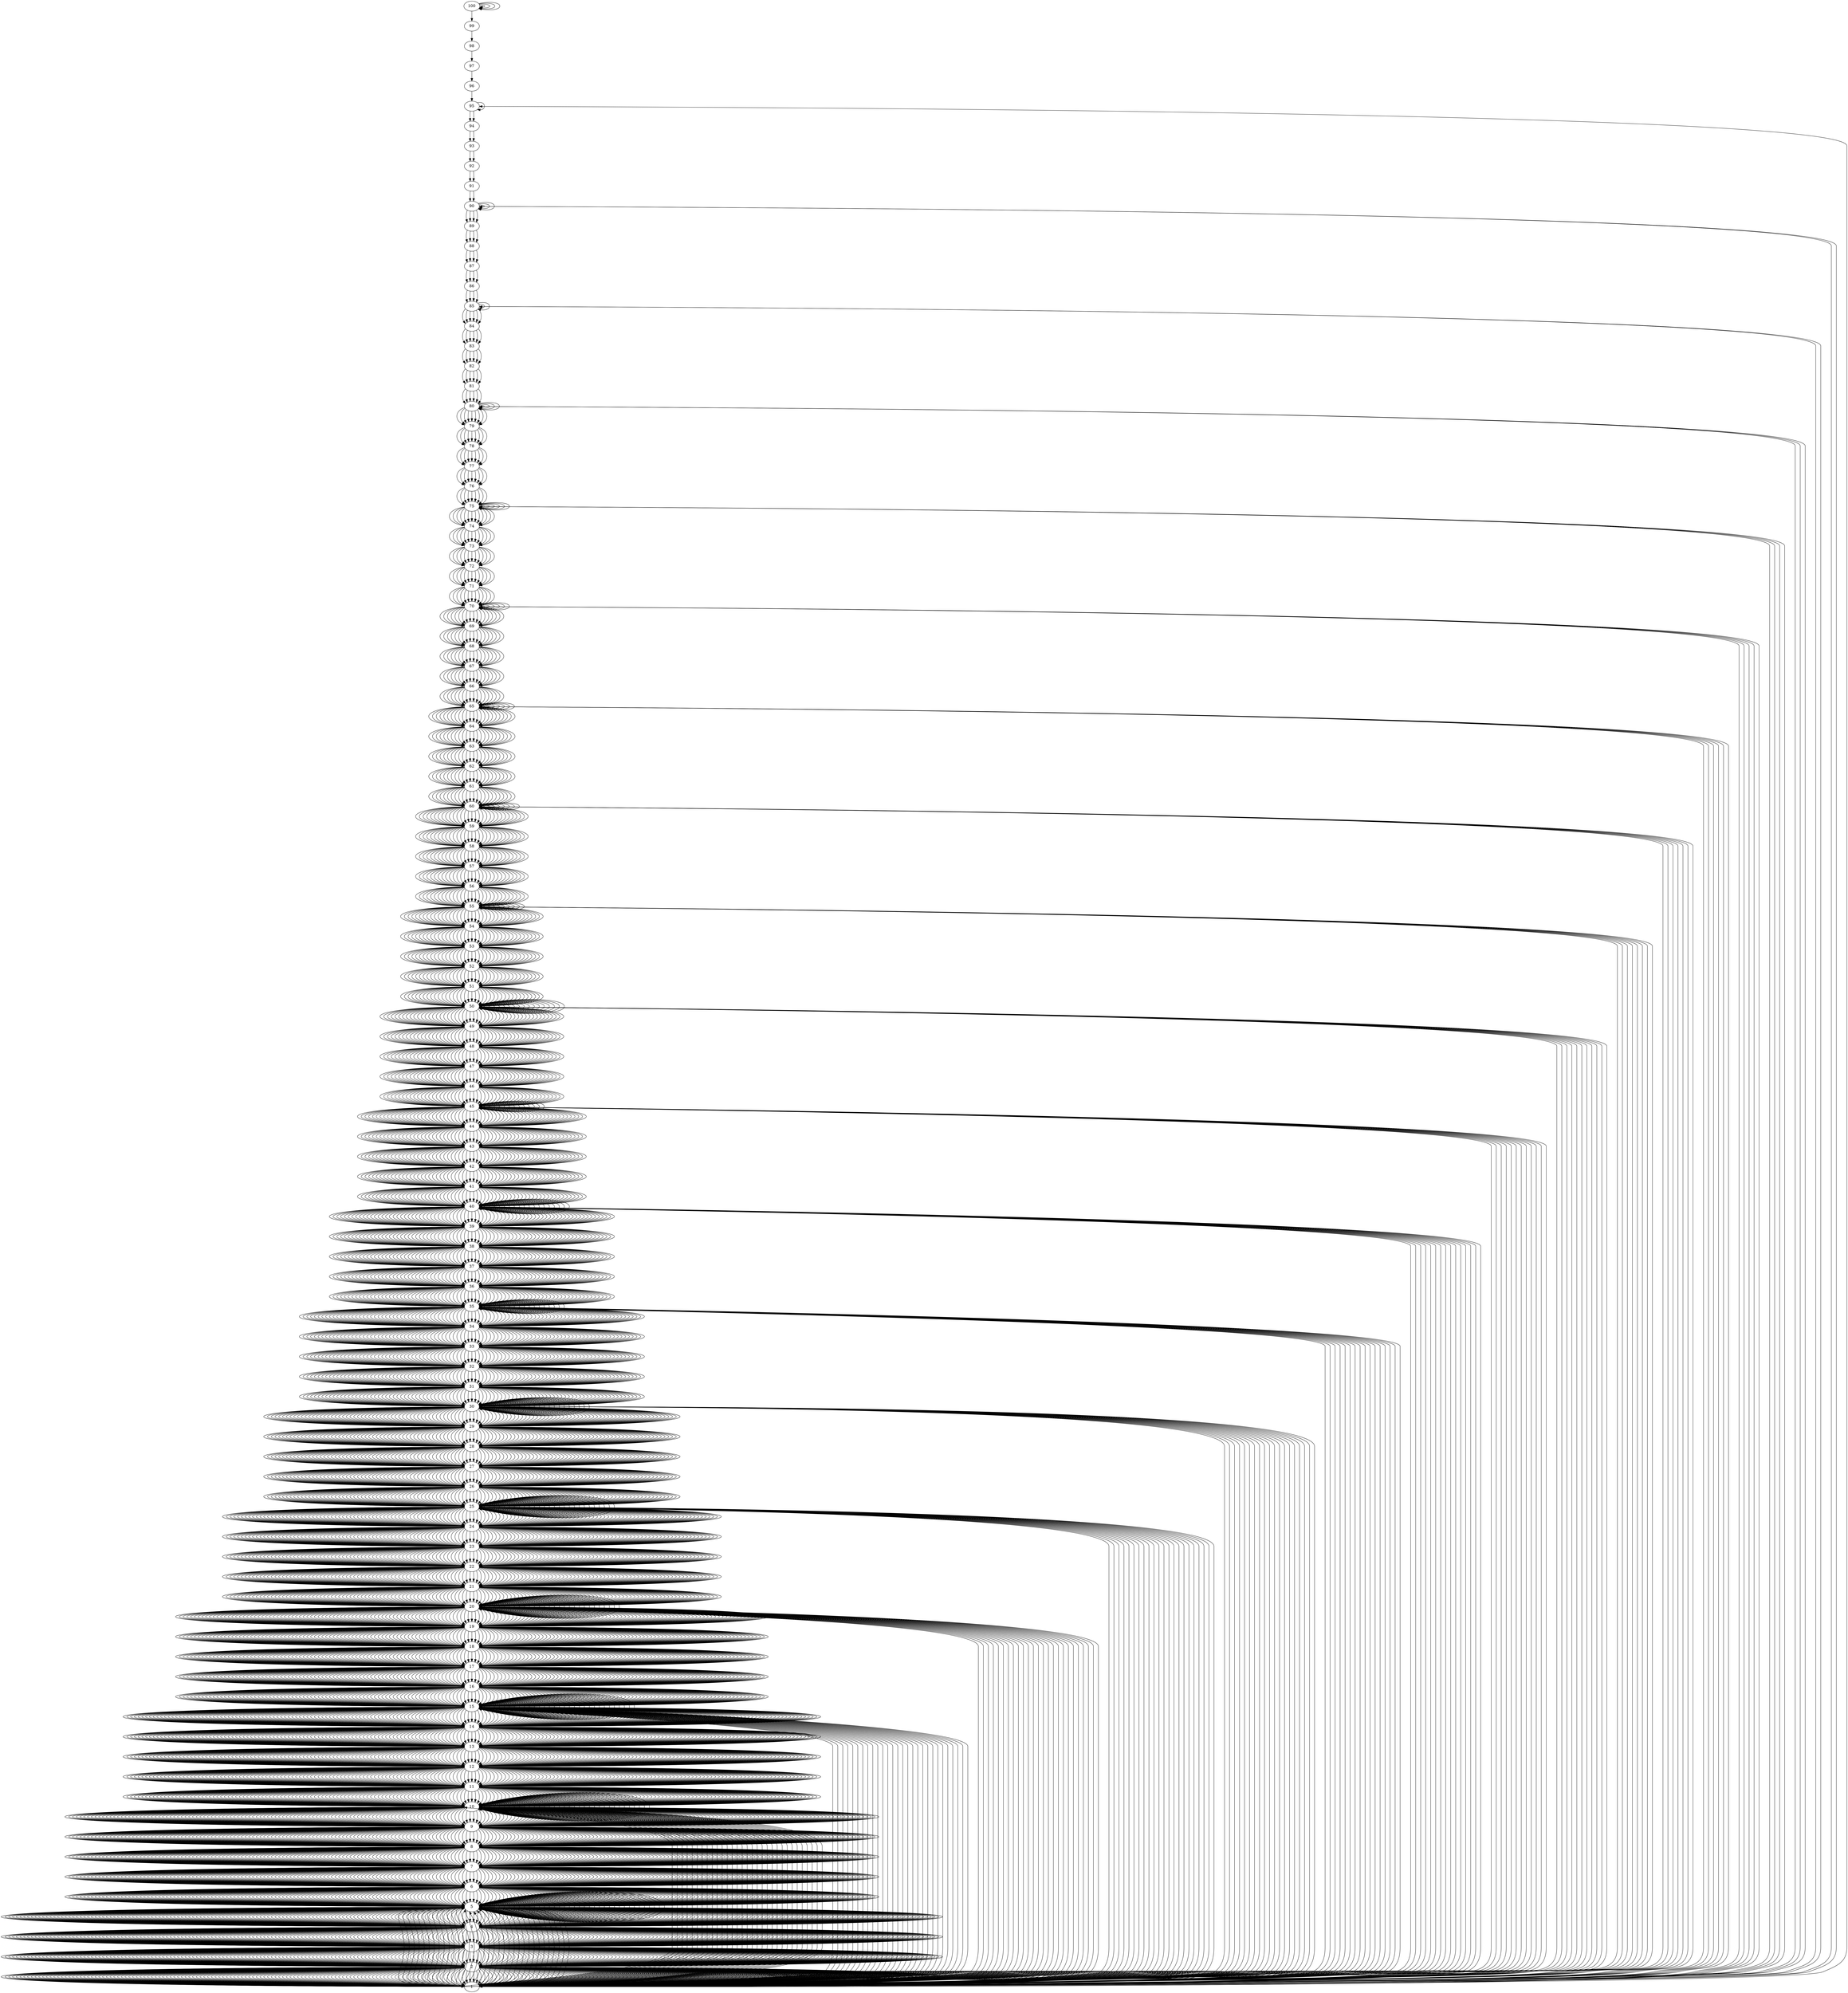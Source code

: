 digraph {
100->100
100->100
100->100
100->100
100->99
99->98
98->97
97->96
96->95
95->94
94->93
93->92
92->91
91->90
90->89
89->88
88->87
87->86
86->85
85->84
84->83
83->82
82->81
81->80
80->79
79->78
78->77
77->76
76->75
75->74
74->73
73->72
72->71
71->70
70->69
69->68
68->67
67->66
66->65
65->64
64->63
63->62
62->61
61->60
60->59
59->58
58->57
57->56
56->55
55->54
54->53
53->52
52->51
51->50
50->49
49->48
48->47
47->46
46->45
45->44
44->43
43->42
42->41
41->40
40->39
39->38
38->37
37->36
36->35
35->34
34->33
33->32
32->31
31->30
30->29
29->28
28->27
27->26
26->25
25->24
24->23
23->22
22->21
21->20
20->19
19->18
18->17
17->16
16->15
15->14
14->13
13->12
12->11
11->10
10->9
9->8
8->7
7->6
6->5
5->4
4->3
3->2
2->1
1->95
95->95
95->94
94->93
93->92
92->91
91->90
90->89
89->88
88->87
87->86
86->85
85->84
84->83
83->82
82->81
81->80
80->79
79->78
78->77
77->76
76->75
75->74
74->73
73->72
72->71
71->70
70->69
69->68
68->67
67->66
66->65
65->64
64->63
63->62
62->61
61->60
60->59
59->58
58->57
57->56
56->55
55->54
54->53
53->52
52->51
51->50
50->49
49->48
48->47
47->46
46->45
45->44
44->43
43->42
42->41
41->40
40->39
39->38
38->37
37->36
36->35
35->34
34->33
33->32
32->31
31->30
30->29
29->28
28->27
27->26
26->25
25->24
24->23
23->22
22->21
21->20
20->19
19->18
18->17
17->16
16->15
15->14
14->13
13->12
12->11
11->10
10->9
9->8
8->7
7->6
6->5
5->4
4->3
3->2
2->1
1->90
90->90
90->89
89->88
88->87
87->86
86->85
85->84
84->83
83->82
82->81
81->80
80->79
79->78
78->77
77->76
76->75
75->74
74->73
73->72
72->71
71->70
70->69
69->68
68->67
67->66
66->65
65->64
64->63
63->62
62->61
61->60
60->59
59->58
58->57
57->56
56->55
55->54
54->53
53->52
52->51
51->50
50->49
49->48
48->47
47->46
46->45
45->44
44->43
43->42
42->41
41->40
40->39
39->38
38->37
37->36
36->35
35->34
34->33
33->32
32->31
31->30
30->29
29->28
28->27
27->26
26->25
25->24
24->23
23->22
22->21
21->20
20->19
19->18
18->17
17->16
16->15
15->14
14->13
13->12
12->11
11->10
10->9
9->8
8->7
7->6
6->5
5->4
4->3
3->2
2->1
1->85
85->85
85->84
84->83
83->82
82->81
81->80
80->79
79->78
78->77
77->76
76->75
75->74
74->73
73->72
72->71
71->70
70->69
69->68
68->67
67->66
66->65
65->64
64->63
63->62
62->61
61->60
60->59
59->58
58->57
57->56
56->55
55->54
54->53
53->52
52->51
51->50
50->49
49->48
48->47
47->46
46->45
45->44
44->43
43->42
42->41
41->40
40->39
39->38
38->37
37->36
36->35
35->34
34->33
33->32
32->31
31->30
30->29
29->28
28->27
27->26
26->25
25->24
24->23
23->22
22->21
21->20
20->19
19->18
18->17
17->16
16->15
15->14
14->13
13->12
12->11
11->10
10->9
9->8
8->7
7->6
6->5
5->4
4->3
3->2
2->1
1->80
80->80
80->79
79->78
78->77
77->76
76->75
75->74
74->73
73->72
72->71
71->70
70->69
69->68
68->67
67->66
66->65
65->64
64->63
63->62
62->61
61->60
60->59
59->58
58->57
57->56
56->55
55->54
54->53
53->52
52->51
51->50
50->49
49->48
48->47
47->46
46->45
45->44
44->43
43->42
42->41
41->40
40->39
39->38
38->37
37->36
36->35
35->34
34->33
33->32
32->31
31->30
30->29
29->28
28->27
27->26
26->25
25->24
24->23
23->22
22->21
21->20
20->19
19->18
18->17
17->16
16->15
15->14
14->13
13->12
12->11
11->10
10->9
9->8
8->7
7->6
6->5
5->4
4->3
3->2
2->1
1->75
75->75
75->74
74->73
73->72
72->71
71->70
70->69
69->68
68->67
67->66
66->65
65->64
64->63
63->62
62->61
61->60
60->59
59->58
58->57
57->56
56->55
55->54
54->53
53->52
52->51
51->50
50->49
49->48
48->47
47->46
46->45
45->44
44->43
43->42
42->41
41->40
40->39
39->38
38->37
37->36
36->35
35->34
34->33
33->32
32->31
31->30
30->29
29->28
28->27
27->26
26->25
25->24
24->23
23->22
22->21
21->20
20->19
19->18
18->17
17->16
16->15
15->14
14->13
13->12
12->11
11->10
10->9
9->8
8->7
7->6
6->5
5->4
4->3
3->2
2->1
1->70
70->70
70->69
69->68
68->67
67->66
66->65
65->64
64->63
63->62
62->61
61->60
60->59
59->58
58->57
57->56
56->55
55->54
54->53
53->52
52->51
51->50
50->49
49->48
48->47
47->46
46->45
45->44
44->43
43->42
42->41
41->40
40->39
39->38
38->37
37->36
36->35
35->34
34->33
33->32
32->31
31->30
30->29
29->28
28->27
27->26
26->25
25->24
24->23
23->22
22->21
21->20
20->19
19->18
18->17
17->16
16->15
15->14
14->13
13->12
12->11
11->10
10->9
9->8
8->7
7->6
6->5
5->4
4->3
3->2
2->1
1->65
65->65
65->64
64->63
63->62
62->61
61->60
60->59
59->58
58->57
57->56
56->55
55->54
54->53
53->52
52->51
51->50
50->49
49->48
48->47
47->46
46->45
45->44
44->43
43->42
42->41
41->40
40->39
39->38
38->37
37->36
36->35
35->34
34->33
33->32
32->31
31->30
30->29
29->28
28->27
27->26
26->25
25->24
24->23
23->22
22->21
21->20
20->19
19->18
18->17
17->16
16->15
15->14
14->13
13->12
12->11
11->10
10->9
9->8
8->7
7->6
6->5
5->4
4->3
3->2
2->1
1->60
60->60
60->59
59->58
58->57
57->56
56->55
55->54
54->53
53->52
52->51
51->50
50->49
49->48
48->47
47->46
46->45
45->44
44->43
43->42
42->41
41->40
40->39
39->38
38->37
37->36
36->35
35->34
34->33
33->32
32->31
31->30
30->29
29->28
28->27
27->26
26->25
25->24
24->23
23->22
22->21
21->20
20->19
19->18
18->17
17->16
16->15
15->14
14->13
13->12
12->11
11->10
10->9
9->8
8->7
7->6
6->5
5->4
4->3
3->2
2->1
1->55
55->55
55->54
54->53
53->52
52->51
51->50
50->49
49->48
48->47
47->46
46->45
45->44
44->43
43->42
42->41
41->40
40->39
39->38
38->37
37->36
36->35
35->34
34->33
33->32
32->31
31->30
30->29
29->28
28->27
27->26
26->25
25->24
24->23
23->22
22->21
21->20
20->19
19->18
18->17
17->16
16->15
15->14
14->13
13->12
12->11
11->10
10->9
9->8
8->7
7->6
6->5
5->4
4->3
3->2
2->1
1->50
50->50
50->49
49->48
48->47
47->46
46->45
45->44
44->43
43->42
42->41
41->40
40->39
39->38
38->37
37->36
36->35
35->34
34->33
33->32
32->31
31->30
30->29
29->28
28->27
27->26
26->25
25->24
24->23
23->22
22->21
21->20
20->19
19->18
18->17
17->16
16->15
15->14
14->13
13->12
12->11
11->10
10->9
9->8
8->7
7->6
6->5
5->4
4->3
3->2
2->1
1->45
45->45
45->44
44->43
43->42
42->41
41->40
40->39
39->38
38->37
37->36
36->35
35->34
34->33
33->32
32->31
31->30
30->29
29->28
28->27
27->26
26->25
25->24
24->23
23->22
22->21
21->20
20->19
19->18
18->17
17->16
16->15
15->14
14->13
13->12
12->11
11->10
10->9
9->8
8->7
7->6
6->5
5->4
4->3
3->2
2->1
1->40
40->40
40->39
39->38
38->37
37->36
36->35
35->34
34->33
33->32
32->31
31->30
30->29
29->28
28->27
27->26
26->25
25->24
24->23
23->22
22->21
21->20
20->19
19->18
18->17
17->16
16->15
15->14
14->13
13->12
12->11
11->10
10->9
9->8
8->7
7->6
6->5
5->4
4->3
3->2
2->1
1->35
35->35
35->34
34->33
33->32
32->31
31->30
30->29
29->28
28->27
27->26
26->25
25->24
24->23
23->22
22->21
21->20
20->19
19->18
18->17
17->16
16->15
15->14
14->13
13->12
12->11
11->10
10->9
9->8
8->7
7->6
6->5
5->4
4->3
3->2
2->1
1->30
30->30
30->29
29->28
28->27
27->26
26->25
25->24
24->23
23->22
22->21
21->20
20->19
19->18
18->17
17->16
16->15
15->14
14->13
13->12
12->11
11->10
10->9
9->8
8->7
7->6
6->5
5->4
4->3
3->2
2->1
1->25
25->25
25->24
24->23
23->22
22->21
21->20
20->19
19->18
18->17
17->16
16->15
15->14
14->13
13->12
12->11
11->10
10->9
9->8
8->7
7->6
6->5
5->4
4->3
3->2
2->1
1->20
20->20
20->19
19->18
18->17
17->16
16->15
15->14
14->13
13->12
12->11
11->10
10->9
9->8
8->7
7->6
6->5
5->4
4->3
3->2
2->1
1->15
15->15
15->14
14->13
13->12
12->11
11->10
10->9
9->8
8->7
7->6
6->5
5->4
4->3
3->2
2->1
1->10
10->10
10->9
9->8
8->7
7->6
6->5
5->4
4->3
3->2
2->1
1->5
5->5
5->4
4->3
3->2
2->1
1->90
90->90
90->90
90->89
89->88
88->87
87->86
86->85
85->84
84->83
83->82
82->81
81->80
80->79
79->78
78->77
77->76
76->75
75->74
74->73
73->72
72->71
71->70
70->69
69->68
68->67
67->66
66->65
65->64
64->63
63->62
62->61
61->60
60->59
59->58
58->57
57->56
56->55
55->54
54->53
53->52
52->51
51->50
50->49
49->48
48->47
47->46
46->45
45->44
44->43
43->42
42->41
41->40
40->39
39->38
38->37
37->36
36->35
35->34
34->33
33->32
32->31
31->30
30->29
29->28
28->27
27->26
26->25
25->24
24->23
23->22
22->21
21->20
20->19
19->18
18->17
17->16
16->15
15->14
14->13
13->12
12->11
11->10
10->9
9->8
8->7
7->6
6->5
5->4
4->3
3->2
2->1
1->85
85->85
85->84
84->83
83->82
82->81
81->80
80->79
79->78
78->77
77->76
76->75
75->74
74->73
73->72
72->71
71->70
70->69
69->68
68->67
67->66
66->65
65->64
64->63
63->62
62->61
61->60
60->59
59->58
58->57
57->56
56->55
55->54
54->53
53->52
52->51
51->50
50->49
49->48
48->47
47->46
46->45
45->44
44->43
43->42
42->41
41->40
40->39
39->38
38->37
37->36
36->35
35->34
34->33
33->32
32->31
31->30
30->29
29->28
28->27
27->26
26->25
25->24
24->23
23->22
22->21
21->20
20->19
19->18
18->17
17->16
16->15
15->14
14->13
13->12
12->11
11->10
10->9
9->8
8->7
7->6
6->5
5->4
4->3
3->2
2->1
1->80
80->80
80->79
79->78
78->77
77->76
76->75
75->74
74->73
73->72
72->71
71->70
70->69
69->68
68->67
67->66
66->65
65->64
64->63
63->62
62->61
61->60
60->59
59->58
58->57
57->56
56->55
55->54
54->53
53->52
52->51
51->50
50->49
49->48
48->47
47->46
46->45
45->44
44->43
43->42
42->41
41->40
40->39
39->38
38->37
37->36
36->35
35->34
34->33
33->32
32->31
31->30
30->29
29->28
28->27
27->26
26->25
25->24
24->23
23->22
22->21
21->20
20->19
19->18
18->17
17->16
16->15
15->14
14->13
13->12
12->11
11->10
10->9
9->8
8->7
7->6
6->5
5->4
4->3
3->2
2->1
1->75
75->75
75->74
74->73
73->72
72->71
71->70
70->69
69->68
68->67
67->66
66->65
65->64
64->63
63->62
62->61
61->60
60->59
59->58
58->57
57->56
56->55
55->54
54->53
53->52
52->51
51->50
50->49
49->48
48->47
47->46
46->45
45->44
44->43
43->42
42->41
41->40
40->39
39->38
38->37
37->36
36->35
35->34
34->33
33->32
32->31
31->30
30->29
29->28
28->27
27->26
26->25
25->24
24->23
23->22
22->21
21->20
20->19
19->18
18->17
17->16
16->15
15->14
14->13
13->12
12->11
11->10
10->9
9->8
8->7
7->6
6->5
5->4
4->3
3->2
2->1
1->70
70->70
70->69
69->68
68->67
67->66
66->65
65->64
64->63
63->62
62->61
61->60
60->59
59->58
58->57
57->56
56->55
55->54
54->53
53->52
52->51
51->50
50->49
49->48
48->47
47->46
46->45
45->44
44->43
43->42
42->41
41->40
40->39
39->38
38->37
37->36
36->35
35->34
34->33
33->32
32->31
31->30
30->29
29->28
28->27
27->26
26->25
25->24
24->23
23->22
22->21
21->20
20->19
19->18
18->17
17->16
16->15
15->14
14->13
13->12
12->11
11->10
10->9
9->8
8->7
7->6
6->5
5->4
4->3
3->2
2->1
1->65
65->65
65->64
64->63
63->62
62->61
61->60
60->59
59->58
58->57
57->56
56->55
55->54
54->53
53->52
52->51
51->50
50->49
49->48
48->47
47->46
46->45
45->44
44->43
43->42
42->41
41->40
40->39
39->38
38->37
37->36
36->35
35->34
34->33
33->32
32->31
31->30
30->29
29->28
28->27
27->26
26->25
25->24
24->23
23->22
22->21
21->20
20->19
19->18
18->17
17->16
16->15
15->14
14->13
13->12
12->11
11->10
10->9
9->8
8->7
7->6
6->5
5->4
4->3
3->2
2->1
1->60
60->60
60->59
59->58
58->57
57->56
56->55
55->54
54->53
53->52
52->51
51->50
50->49
49->48
48->47
47->46
46->45
45->44
44->43
43->42
42->41
41->40
40->39
39->38
38->37
37->36
36->35
35->34
34->33
33->32
32->31
31->30
30->29
29->28
28->27
27->26
26->25
25->24
24->23
23->22
22->21
21->20
20->19
19->18
18->17
17->16
16->15
15->14
14->13
13->12
12->11
11->10
10->9
9->8
8->7
7->6
6->5
5->4
4->3
3->2
2->1
1->55
55->55
55->54
54->53
53->52
52->51
51->50
50->49
49->48
48->47
47->46
46->45
45->44
44->43
43->42
42->41
41->40
40->39
39->38
38->37
37->36
36->35
35->34
34->33
33->32
32->31
31->30
30->29
29->28
28->27
27->26
26->25
25->24
24->23
23->22
22->21
21->20
20->19
19->18
18->17
17->16
16->15
15->14
14->13
13->12
12->11
11->10
10->9
9->8
8->7
7->6
6->5
5->4
4->3
3->2
2->1
1->50
50->50
50->49
49->48
48->47
47->46
46->45
45->44
44->43
43->42
42->41
41->40
40->39
39->38
38->37
37->36
36->35
35->34
34->33
33->32
32->31
31->30
30->29
29->28
28->27
27->26
26->25
25->24
24->23
23->22
22->21
21->20
20->19
19->18
18->17
17->16
16->15
15->14
14->13
13->12
12->11
11->10
10->9
9->8
8->7
7->6
6->5
5->4
4->3
3->2
2->1
1->45
45->45
45->44
44->43
43->42
42->41
41->40
40->39
39->38
38->37
37->36
36->35
35->34
34->33
33->32
32->31
31->30
30->29
29->28
28->27
27->26
26->25
25->24
24->23
23->22
22->21
21->20
20->19
19->18
18->17
17->16
16->15
15->14
14->13
13->12
12->11
11->10
10->9
9->8
8->7
7->6
6->5
5->4
4->3
3->2
2->1
1->40
40->40
40->39
39->38
38->37
37->36
36->35
35->34
34->33
33->32
32->31
31->30
30->29
29->28
28->27
27->26
26->25
25->24
24->23
23->22
22->21
21->20
20->19
19->18
18->17
17->16
16->15
15->14
14->13
13->12
12->11
11->10
10->9
9->8
8->7
7->6
6->5
5->4
4->3
3->2
2->1
1->35
35->35
35->34
34->33
33->32
32->31
31->30
30->29
29->28
28->27
27->26
26->25
25->24
24->23
23->22
22->21
21->20
20->19
19->18
18->17
17->16
16->15
15->14
14->13
13->12
12->11
11->10
10->9
9->8
8->7
7->6
6->5
5->4
4->3
3->2
2->1
1->30
30->30
30->29
29->28
28->27
27->26
26->25
25->24
24->23
23->22
22->21
21->20
20->19
19->18
18->17
17->16
16->15
15->14
14->13
13->12
12->11
11->10
10->9
9->8
8->7
7->6
6->5
5->4
4->3
3->2
2->1
1->25
25->25
25->24
24->23
23->22
22->21
21->20
20->19
19->18
18->17
17->16
16->15
15->14
14->13
13->12
12->11
11->10
10->9
9->8
8->7
7->6
6->5
5->4
4->3
3->2
2->1
1->20
20->20
20->19
19->18
18->17
17->16
16->15
15->14
14->13
13->12
12->11
11->10
10->9
9->8
8->7
7->6
6->5
5->4
4->3
3->2
2->1
1->15
15->15
15->14
14->13
13->12
12->11
11->10
10->9
9->8
8->7
7->6
6->5
5->4
4->3
3->2
2->1
1->10
10->10
10->9
9->8
8->7
7->6
6->5
5->4
4->3
3->2
2->1
1->5
5->5
5->4
4->3
3->2
2->1
1->80
80->80
80->80
80->79
79->78
78->77
77->76
76->75
75->74
74->73
73->72
72->71
71->70
70->69
69->68
68->67
67->66
66->65
65->64
64->63
63->62
62->61
61->60
60->59
59->58
58->57
57->56
56->55
55->54
54->53
53->52
52->51
51->50
50->49
49->48
48->47
47->46
46->45
45->44
44->43
43->42
42->41
41->40
40->39
39->38
38->37
37->36
36->35
35->34
34->33
33->32
32->31
31->30
30->29
29->28
28->27
27->26
26->25
25->24
24->23
23->22
22->21
21->20
20->19
19->18
18->17
17->16
16->15
15->14
14->13
13->12
12->11
11->10
10->9
9->8
8->7
7->6
6->5
5->4
4->3
3->2
2->1
1->75
75->75
75->74
74->73
73->72
72->71
71->70
70->69
69->68
68->67
67->66
66->65
65->64
64->63
63->62
62->61
61->60
60->59
59->58
58->57
57->56
56->55
55->54
54->53
53->52
52->51
51->50
50->49
49->48
48->47
47->46
46->45
45->44
44->43
43->42
42->41
41->40
40->39
39->38
38->37
37->36
36->35
35->34
34->33
33->32
32->31
31->30
30->29
29->28
28->27
27->26
26->25
25->24
24->23
23->22
22->21
21->20
20->19
19->18
18->17
17->16
16->15
15->14
14->13
13->12
12->11
11->10
10->9
9->8
8->7
7->6
6->5
5->4
4->3
3->2
2->1
1->70
70->70
70->69
69->68
68->67
67->66
66->65
65->64
64->63
63->62
62->61
61->60
60->59
59->58
58->57
57->56
56->55
55->54
54->53
53->52
52->51
51->50
50->49
49->48
48->47
47->46
46->45
45->44
44->43
43->42
42->41
41->40
40->39
39->38
38->37
37->36
36->35
35->34
34->33
33->32
32->31
31->30
30->29
29->28
28->27
27->26
26->25
25->24
24->23
23->22
22->21
21->20
20->19
19->18
18->17
17->16
16->15
15->14
14->13
13->12
12->11
11->10
10->9
9->8
8->7
7->6
6->5
5->4
4->3
3->2
2->1
1->65
65->65
65->64
64->63
63->62
62->61
61->60
60->59
59->58
58->57
57->56
56->55
55->54
54->53
53->52
52->51
51->50
50->49
49->48
48->47
47->46
46->45
45->44
44->43
43->42
42->41
41->40
40->39
39->38
38->37
37->36
36->35
35->34
34->33
33->32
32->31
31->30
30->29
29->28
28->27
27->26
26->25
25->24
24->23
23->22
22->21
21->20
20->19
19->18
18->17
17->16
16->15
15->14
14->13
13->12
12->11
11->10
10->9
9->8
8->7
7->6
6->5
5->4
4->3
3->2
2->1
1->60
60->60
60->59
59->58
58->57
57->56
56->55
55->54
54->53
53->52
52->51
51->50
50->49
49->48
48->47
47->46
46->45
45->44
44->43
43->42
42->41
41->40
40->39
39->38
38->37
37->36
36->35
35->34
34->33
33->32
32->31
31->30
30->29
29->28
28->27
27->26
26->25
25->24
24->23
23->22
22->21
21->20
20->19
19->18
18->17
17->16
16->15
15->14
14->13
13->12
12->11
11->10
10->9
9->8
8->7
7->6
6->5
5->4
4->3
3->2
2->1
1->55
55->55
55->54
54->53
53->52
52->51
51->50
50->49
49->48
48->47
47->46
46->45
45->44
44->43
43->42
42->41
41->40
40->39
39->38
38->37
37->36
36->35
35->34
34->33
33->32
32->31
31->30
30->29
29->28
28->27
27->26
26->25
25->24
24->23
23->22
22->21
21->20
20->19
19->18
18->17
17->16
16->15
15->14
14->13
13->12
12->11
11->10
10->9
9->8
8->7
7->6
6->5
5->4
4->3
3->2
2->1
1->50
50->50
50->49
49->48
48->47
47->46
46->45
45->44
44->43
43->42
42->41
41->40
40->39
39->38
38->37
37->36
36->35
35->34
34->33
33->32
32->31
31->30
30->29
29->28
28->27
27->26
26->25
25->24
24->23
23->22
22->21
21->20
20->19
19->18
18->17
17->16
16->15
15->14
14->13
13->12
12->11
11->10
10->9
9->8
8->7
7->6
6->5
5->4
4->3
3->2
2->1
1->45
45->45
45->44
44->43
43->42
42->41
41->40
40->39
39->38
38->37
37->36
36->35
35->34
34->33
33->32
32->31
31->30
30->29
29->28
28->27
27->26
26->25
25->24
24->23
23->22
22->21
21->20
20->19
19->18
18->17
17->16
16->15
15->14
14->13
13->12
12->11
11->10
10->9
9->8
8->7
7->6
6->5
5->4
4->3
3->2
2->1
1->40
40->40
40->39
39->38
38->37
37->36
36->35
35->34
34->33
33->32
32->31
31->30
30->29
29->28
28->27
27->26
26->25
25->24
24->23
23->22
22->21
21->20
20->19
19->18
18->17
17->16
16->15
15->14
14->13
13->12
12->11
11->10
10->9
9->8
8->7
7->6
6->5
5->4
4->3
3->2
2->1
1->35
35->35
35->34
34->33
33->32
32->31
31->30
30->29
29->28
28->27
27->26
26->25
25->24
24->23
23->22
22->21
21->20
20->19
19->18
18->17
17->16
16->15
15->14
14->13
13->12
12->11
11->10
10->9
9->8
8->7
7->6
6->5
5->4
4->3
3->2
2->1
1->30
30->30
30->29
29->28
28->27
27->26
26->25
25->24
24->23
23->22
22->21
21->20
20->19
19->18
18->17
17->16
16->15
15->14
14->13
13->12
12->11
11->10
10->9
9->8
8->7
7->6
6->5
5->4
4->3
3->2
2->1
1->25
25->25
25->24
24->23
23->22
22->21
21->20
20->19
19->18
18->17
17->16
16->15
15->14
14->13
13->12
12->11
11->10
10->9
9->8
8->7
7->6
6->5
5->4
4->3
3->2
2->1
1->20
20->20
20->19
19->18
18->17
17->16
16->15
15->14
14->13
13->12
12->11
11->10
10->9
9->8
8->7
7->6
6->5
5->4
4->3
3->2
2->1
1->15
15->15
15->14
14->13
13->12
12->11
11->10
10->9
9->8
8->7
7->6
6->5
5->4
4->3
3->2
2->1
1->10
10->10
10->9
9->8
8->7
7->6
6->5
5->4
4->3
3->2
2->1
1->5
5->5
5->4
4->3
3->2
2->1
1->70
70->70
70->70
70->69
69->68
68->67
67->66
66->65
65->64
64->63
63->62
62->61
61->60
60->59
59->58
58->57
57->56
56->55
55->54
54->53
53->52
52->51
51->50
50->49
49->48
48->47
47->46
46->45
45->44
44->43
43->42
42->41
41->40
40->39
39->38
38->37
37->36
36->35
35->34
34->33
33->32
32->31
31->30
30->29
29->28
28->27
27->26
26->25
25->24
24->23
23->22
22->21
21->20
20->19
19->18
18->17
17->16
16->15
15->14
14->13
13->12
12->11
11->10
10->9
9->8
8->7
7->6
6->5
5->4
4->3
3->2
2->1
1->65
65->65
65->64
64->63
63->62
62->61
61->60
60->59
59->58
58->57
57->56
56->55
55->54
54->53
53->52
52->51
51->50
50->49
49->48
48->47
47->46
46->45
45->44
44->43
43->42
42->41
41->40
40->39
39->38
38->37
37->36
36->35
35->34
34->33
33->32
32->31
31->30
30->29
29->28
28->27
27->26
26->25
25->24
24->23
23->22
22->21
21->20
20->19
19->18
18->17
17->16
16->15
15->14
14->13
13->12
12->11
11->10
10->9
9->8
8->7
7->6
6->5
5->4
4->3
3->2
2->1
1->60
60->60
60->59
59->58
58->57
57->56
56->55
55->54
54->53
53->52
52->51
51->50
50->49
49->48
48->47
47->46
46->45
45->44
44->43
43->42
42->41
41->40
40->39
39->38
38->37
37->36
36->35
35->34
34->33
33->32
32->31
31->30
30->29
29->28
28->27
27->26
26->25
25->24
24->23
23->22
22->21
21->20
20->19
19->18
18->17
17->16
16->15
15->14
14->13
13->12
12->11
11->10
10->9
9->8
8->7
7->6
6->5
5->4
4->3
3->2
2->1
1->55
55->55
55->54
54->53
53->52
52->51
51->50
50->49
49->48
48->47
47->46
46->45
45->44
44->43
43->42
42->41
41->40
40->39
39->38
38->37
37->36
36->35
35->34
34->33
33->32
32->31
31->30
30->29
29->28
28->27
27->26
26->25
25->24
24->23
23->22
22->21
21->20
20->19
19->18
18->17
17->16
16->15
15->14
14->13
13->12
12->11
11->10
10->9
9->8
8->7
7->6
6->5
5->4
4->3
3->2
2->1
1->50
50->50
50->49
49->48
48->47
47->46
46->45
45->44
44->43
43->42
42->41
41->40
40->39
39->38
38->37
37->36
36->35
35->34
34->33
33->32
32->31
31->30
30->29
29->28
28->27
27->26
26->25
25->24
24->23
23->22
22->21
21->20
20->19
19->18
18->17
17->16
16->15
15->14
14->13
13->12
12->11
11->10
10->9
9->8
8->7
7->6
6->5
5->4
4->3
3->2
2->1
1->45
45->45
45->44
44->43
43->42
42->41
41->40
40->39
39->38
38->37
37->36
36->35
35->34
34->33
33->32
32->31
31->30
30->29
29->28
28->27
27->26
26->25
25->24
24->23
23->22
22->21
21->20
20->19
19->18
18->17
17->16
16->15
15->14
14->13
13->12
12->11
11->10
10->9
9->8
8->7
7->6
6->5
5->4
4->3
3->2
2->1
1->40
40->40
40->39
39->38
38->37
37->36
36->35
35->34
34->33
33->32
32->31
31->30
30->29
29->28
28->27
27->26
26->25
25->24
24->23
23->22
22->21
21->20
20->19
19->18
18->17
17->16
16->15
15->14
14->13
13->12
12->11
11->10
10->9
9->8
8->7
7->6
6->5
5->4
4->3
3->2
2->1
1->35
35->35
35->34
34->33
33->32
32->31
31->30
30->29
29->28
28->27
27->26
26->25
25->24
24->23
23->22
22->21
21->20
20->19
19->18
18->17
17->16
16->15
15->14
14->13
13->12
12->11
11->10
10->9
9->8
8->7
7->6
6->5
5->4
4->3
3->2
2->1
1->30
30->30
30->29
29->28
28->27
27->26
26->25
25->24
24->23
23->22
22->21
21->20
20->19
19->18
18->17
17->16
16->15
15->14
14->13
13->12
12->11
11->10
10->9
9->8
8->7
7->6
6->5
5->4
4->3
3->2
2->1
1->25
25->25
25->24
24->23
23->22
22->21
21->20
20->19
19->18
18->17
17->16
16->15
15->14
14->13
13->12
12->11
11->10
10->9
9->8
8->7
7->6
6->5
5->4
4->3
3->2
2->1
1->20
20->20
20->19
19->18
18->17
17->16
16->15
15->14
14->13
13->12
12->11
11->10
10->9
9->8
8->7
7->6
6->5
5->4
4->3
3->2
2->1
1->15
15->15
15->14
14->13
13->12
12->11
11->10
10->9
9->8
8->7
7->6
6->5
5->4
4->3
3->2
2->1
1->10
10->10
10->9
9->8
8->7
7->6
6->5
5->4
4->3
3->2
2->1
1->5
5->5
5->4
4->3
3->2
2->1
1->60
60->60
60->60
60->59
59->58
58->57
57->56
56->55
55->54
54->53
53->52
52->51
51->50
50->49
49->48
48->47
47->46
46->45
45->44
44->43
43->42
42->41
41->40
40->39
39->38
38->37
37->36
36->35
35->34
34->33
33->32
32->31
31->30
30->29
29->28
28->27
27->26
26->25
25->24
24->23
23->22
22->21
21->20
20->19
19->18
18->17
17->16
16->15
15->14
14->13
13->12
12->11
11->10
10->9
9->8
8->7
7->6
6->5
5->4
4->3
3->2
2->1
1->55
55->55
55->54
54->53
53->52
52->51
51->50
50->49
49->48
48->47
47->46
46->45
45->44
44->43
43->42
42->41
41->40
40->39
39->38
38->37
37->36
36->35
35->34
34->33
33->32
32->31
31->30
30->29
29->28
28->27
27->26
26->25
25->24
24->23
23->22
22->21
21->20
20->19
19->18
18->17
17->16
16->15
15->14
14->13
13->12
12->11
11->10
10->9
9->8
8->7
7->6
6->5
5->4
4->3
3->2
2->1
1->50
50->50
50->49
49->48
48->47
47->46
46->45
45->44
44->43
43->42
42->41
41->40
40->39
39->38
38->37
37->36
36->35
35->34
34->33
33->32
32->31
31->30
30->29
29->28
28->27
27->26
26->25
25->24
24->23
23->22
22->21
21->20
20->19
19->18
18->17
17->16
16->15
15->14
14->13
13->12
12->11
11->10
10->9
9->8
8->7
7->6
6->5
5->4
4->3
3->2
2->1
1->45
45->45
45->44
44->43
43->42
42->41
41->40
40->39
39->38
38->37
37->36
36->35
35->34
34->33
33->32
32->31
31->30
30->29
29->28
28->27
27->26
26->25
25->24
24->23
23->22
22->21
21->20
20->19
19->18
18->17
17->16
16->15
15->14
14->13
13->12
12->11
11->10
10->9
9->8
8->7
7->6
6->5
5->4
4->3
3->2
2->1
1->40
40->40
40->39
39->38
38->37
37->36
36->35
35->34
34->33
33->32
32->31
31->30
30->29
29->28
28->27
27->26
26->25
25->24
24->23
23->22
22->21
21->20
20->19
19->18
18->17
17->16
16->15
15->14
14->13
13->12
12->11
11->10
10->9
9->8
8->7
7->6
6->5
5->4
4->3
3->2
2->1
1->35
35->35
35->34
34->33
33->32
32->31
31->30
30->29
29->28
28->27
27->26
26->25
25->24
24->23
23->22
22->21
21->20
20->19
19->18
18->17
17->16
16->15
15->14
14->13
13->12
12->11
11->10
10->9
9->8
8->7
7->6
6->5
5->4
4->3
3->2
2->1
1->30
30->30
30->29
29->28
28->27
27->26
26->25
25->24
24->23
23->22
22->21
21->20
20->19
19->18
18->17
17->16
16->15
15->14
14->13
13->12
12->11
11->10
10->9
9->8
8->7
7->6
6->5
5->4
4->3
3->2
2->1
1->25
25->25
25->24
24->23
23->22
22->21
21->20
20->19
19->18
18->17
17->16
16->15
15->14
14->13
13->12
12->11
11->10
10->9
9->8
8->7
7->6
6->5
5->4
4->3
3->2
2->1
1->20
20->20
20->19
19->18
18->17
17->16
16->15
15->14
14->13
13->12
12->11
11->10
10->9
9->8
8->7
7->6
6->5
5->4
4->3
3->2
2->1
1->15
15->15
15->14
14->13
13->12
12->11
11->10
10->9
9->8
8->7
7->6
6->5
5->4
4->3
3->2
2->1
1->10
10->10
10->9
9->8
8->7
7->6
6->5
5->4
4->3
3->2
2->1
1->5
5->5
5->4
4->3
3->2
2->1
1->50
50->50
50->50
50->49
49->48
48->47
47->46
46->45
45->44
44->43
43->42
42->41
41->40
40->39
39->38
38->37
37->36
36->35
35->34
34->33
33->32
32->31
31->30
30->29
29->28
28->27
27->26
26->25
25->24
24->23
23->22
22->21
21->20
20->19
19->18
18->17
17->16
16->15
15->14
14->13
13->12
12->11
11->10
10->9
9->8
8->7
7->6
6->5
5->4
4->3
3->2
2->1
1->45
45->45
45->44
44->43
43->42
42->41
41->40
40->39
39->38
38->37
37->36
36->35
35->34
34->33
33->32
32->31
31->30
30->29
29->28
28->27
27->26
26->25
25->24
24->23
23->22
22->21
21->20
20->19
19->18
18->17
17->16
16->15
15->14
14->13
13->12
12->11
11->10
10->9
9->8
8->7
7->6
6->5
5->4
4->3
3->2
2->1
1->40
40->40
40->39
39->38
38->37
37->36
36->35
35->34
34->33
33->32
32->31
31->30
30->29
29->28
28->27
27->26
26->25
25->24
24->23
23->22
22->21
21->20
20->19
19->18
18->17
17->16
16->15
15->14
14->13
13->12
12->11
11->10
10->9
9->8
8->7
7->6
6->5
5->4
4->3
3->2
2->1
1->35
35->35
35->34
34->33
33->32
32->31
31->30
30->29
29->28
28->27
27->26
26->25
25->24
24->23
23->22
22->21
21->20
20->19
19->18
18->17
17->16
16->15
15->14
14->13
13->12
12->11
11->10
10->9
9->8
8->7
7->6
6->5
5->4
4->3
3->2
2->1
1->30
30->30
30->29
29->28
28->27
27->26
26->25
25->24
24->23
23->22
22->21
21->20
20->19
19->18
18->17
17->16
16->15
15->14
14->13
13->12
12->11
11->10
10->9
9->8
8->7
7->6
6->5
5->4
4->3
3->2
2->1
1->25
25->25
25->24
24->23
23->22
22->21
21->20
20->19
19->18
18->17
17->16
16->15
15->14
14->13
13->12
12->11
11->10
10->9
9->8
8->7
7->6
6->5
5->4
4->3
3->2
2->1
1->20
20->20
20->19
19->18
18->17
17->16
16->15
15->14
14->13
13->12
12->11
11->10
10->9
9->8
8->7
7->6
6->5
5->4
4->3
3->2
2->1
1->15
15->15
15->14
14->13
13->12
12->11
11->10
10->9
9->8
8->7
7->6
6->5
5->4
4->3
3->2
2->1
1->10
10->10
10->9
9->8
8->7
7->6
6->5
5->4
4->3
3->2
2->1
1->5
5->5
5->4
4->3
3->2
2->1
1->40
40->40
40->40
40->39
39->38
38->37
37->36
36->35
35->34
34->33
33->32
32->31
31->30
30->29
29->28
28->27
27->26
26->25
25->24
24->23
23->22
22->21
21->20
20->19
19->18
18->17
17->16
16->15
15->14
14->13
13->12
12->11
11->10
10->9
9->8
8->7
7->6
6->5
5->4
4->3
3->2
2->1
1->35
35->35
35->34
34->33
33->32
32->31
31->30
30->29
29->28
28->27
27->26
26->25
25->24
24->23
23->22
22->21
21->20
20->19
19->18
18->17
17->16
16->15
15->14
14->13
13->12
12->11
11->10
10->9
9->8
8->7
7->6
6->5
5->4
4->3
3->2
2->1
1->30
30->30
30->29
29->28
28->27
27->26
26->25
25->24
24->23
23->22
22->21
21->20
20->19
19->18
18->17
17->16
16->15
15->14
14->13
13->12
12->11
11->10
10->9
9->8
8->7
7->6
6->5
5->4
4->3
3->2
2->1
1->25
25->25
25->24
24->23
23->22
22->21
21->20
20->19
19->18
18->17
17->16
16->15
15->14
14->13
13->12
12->11
11->10
10->9
9->8
8->7
7->6
6->5
5->4
4->3
3->2
2->1
1->20
20->20
20->19
19->18
18->17
17->16
16->15
15->14
14->13
13->12
12->11
11->10
10->9
9->8
8->7
7->6
6->5
5->4
4->3
3->2
2->1
1->15
15->15
15->14
14->13
13->12
12->11
11->10
10->9
9->8
8->7
7->6
6->5
5->4
4->3
3->2
2->1
1->10
10->10
10->9
9->8
8->7
7->6
6->5
5->4
4->3
3->2
2->1
1->5
5->5
5->4
4->3
3->2
2->1
1->30
30->30
30->30
30->29
29->28
28->27
27->26
26->25
25->24
24->23
23->22
22->21
21->20
20->19
19->18
18->17
17->16
16->15
15->14
14->13
13->12
12->11
11->10
10->9
9->8
8->7
7->6
6->5
5->4
4->3
3->2
2->1
1->25
25->25
25->24
24->23
23->22
22->21
21->20
20->19
19->18
18->17
17->16
16->15
15->14
14->13
13->12
12->11
11->10
10->9
9->8
8->7
7->6
6->5
5->4
4->3
3->2
2->1
1->20
20->20
20->19
19->18
18->17
17->16
16->15
15->14
14->13
13->12
12->11
11->10
10->9
9->8
8->7
7->6
6->5
5->4
4->3
3->2
2->1
1->15
15->15
15->14
14->13
13->12
12->11
11->10
10->9
9->8
8->7
7->6
6->5
5->4
4->3
3->2
2->1
1->10
10->10
10->9
9->8
8->7
7->6
6->5
5->4
4->3
3->2
2->1
1->5
5->5
5->4
4->3
3->2
2->1
1->20
20->20
20->20
20->19
19->18
18->17
17->16
16->15
15->14
14->13
13->12
12->11
11->10
10->9
9->8
8->7
7->6
6->5
5->4
4->3
3->2
2->1
1->15
15->15
15->14
14->13
13->12
12->11
11->10
10->9
9->8
8->7
7->6
6->5
5->4
4->3
3->2
2->1
1->10
10->10
10->9
9->8
8->7
7->6
6->5
5->4
4->3
3->2
2->1
1->5
5->5
5->4
4->3
3->2
2->1
1->10
10->10
10->10
10->9
9->8
8->7
7->6
6->5
5->4
4->3
3->2
2->1
1->5
5->5
5->4
4->3
3->2
2->1
1->75
75->75
75->75
75->75
75->74
74->73
73->72
72->71
71->70
70->69
69->68
68->67
67->66
66->65
65->64
64->63
63->62
62->61
61->60
60->59
59->58
58->57
57->56
56->55
55->54
54->53
53->52
52->51
51->50
50->49
49->48
48->47
47->46
46->45
45->44
44->43
43->42
42->41
41->40
40->39
39->38
38->37
37->36
36->35
35->34
34->33
33->32
32->31
31->30
30->29
29->28
28->27
27->26
26->25
25->24
24->23
23->22
22->21
21->20
20->19
19->18
18->17
17->16
16->15
15->14
14->13
13->12
12->11
11->10
10->9
9->8
8->7
7->6
6->5
5->4
4->3
3->2
2->1
1->70
70->70
70->69
69->68
68->67
67->66
66->65
65->64
64->63
63->62
62->61
61->60
60->59
59->58
58->57
57->56
56->55
55->54
54->53
53->52
52->51
51->50
50->49
49->48
48->47
47->46
46->45
45->44
44->43
43->42
42->41
41->40
40->39
39->38
38->37
37->36
36->35
35->34
34->33
33->32
32->31
31->30
30->29
29->28
28->27
27->26
26->25
25->24
24->23
23->22
22->21
21->20
20->19
19->18
18->17
17->16
16->15
15->14
14->13
13->12
12->11
11->10
10->9
9->8
8->7
7->6
6->5
5->4
4->3
3->2
2->1
1->65
65->65
65->64
64->63
63->62
62->61
61->60
60->59
59->58
58->57
57->56
56->55
55->54
54->53
53->52
52->51
51->50
50->49
49->48
48->47
47->46
46->45
45->44
44->43
43->42
42->41
41->40
40->39
39->38
38->37
37->36
36->35
35->34
34->33
33->32
32->31
31->30
30->29
29->28
28->27
27->26
26->25
25->24
24->23
23->22
22->21
21->20
20->19
19->18
18->17
17->16
16->15
15->14
14->13
13->12
12->11
11->10
10->9
9->8
8->7
7->6
6->5
5->4
4->3
3->2
2->1
1->60
60->60
60->59
59->58
58->57
57->56
56->55
55->54
54->53
53->52
52->51
51->50
50->49
49->48
48->47
47->46
46->45
45->44
44->43
43->42
42->41
41->40
40->39
39->38
38->37
37->36
36->35
35->34
34->33
33->32
32->31
31->30
30->29
29->28
28->27
27->26
26->25
25->24
24->23
23->22
22->21
21->20
20->19
19->18
18->17
17->16
16->15
15->14
14->13
13->12
12->11
11->10
10->9
9->8
8->7
7->6
6->5
5->4
4->3
3->2
2->1
1->55
55->55
55->54
54->53
53->52
52->51
51->50
50->49
49->48
48->47
47->46
46->45
45->44
44->43
43->42
42->41
41->40
40->39
39->38
38->37
37->36
36->35
35->34
34->33
33->32
32->31
31->30
30->29
29->28
28->27
27->26
26->25
25->24
24->23
23->22
22->21
21->20
20->19
19->18
18->17
17->16
16->15
15->14
14->13
13->12
12->11
11->10
10->9
9->8
8->7
7->6
6->5
5->4
4->3
3->2
2->1
1->50
50->50
50->49
49->48
48->47
47->46
46->45
45->44
44->43
43->42
42->41
41->40
40->39
39->38
38->37
37->36
36->35
35->34
34->33
33->32
32->31
31->30
30->29
29->28
28->27
27->26
26->25
25->24
24->23
23->22
22->21
21->20
20->19
19->18
18->17
17->16
16->15
15->14
14->13
13->12
12->11
11->10
10->9
9->8
8->7
7->6
6->5
5->4
4->3
3->2
2->1
1->45
45->45
45->44
44->43
43->42
42->41
41->40
40->39
39->38
38->37
37->36
36->35
35->34
34->33
33->32
32->31
31->30
30->29
29->28
28->27
27->26
26->25
25->24
24->23
23->22
22->21
21->20
20->19
19->18
18->17
17->16
16->15
15->14
14->13
13->12
12->11
11->10
10->9
9->8
8->7
7->6
6->5
5->4
4->3
3->2
2->1
1->40
40->40
40->39
39->38
38->37
37->36
36->35
35->34
34->33
33->32
32->31
31->30
30->29
29->28
28->27
27->26
26->25
25->24
24->23
23->22
22->21
21->20
20->19
19->18
18->17
17->16
16->15
15->14
14->13
13->12
12->11
11->10
10->9
9->8
8->7
7->6
6->5
5->4
4->3
3->2
2->1
1->35
35->35
35->34
34->33
33->32
32->31
31->30
30->29
29->28
28->27
27->26
26->25
25->24
24->23
23->22
22->21
21->20
20->19
19->18
18->17
17->16
16->15
15->14
14->13
13->12
12->11
11->10
10->9
9->8
8->7
7->6
6->5
5->4
4->3
3->2
2->1
1->30
30->30
30->29
29->28
28->27
27->26
26->25
25->24
24->23
23->22
22->21
21->20
20->19
19->18
18->17
17->16
16->15
15->14
14->13
13->12
12->11
11->10
10->9
9->8
8->7
7->6
6->5
5->4
4->3
3->2
2->1
1->25
25->25
25->24
24->23
23->22
22->21
21->20
20->19
19->18
18->17
17->16
16->15
15->14
14->13
13->12
12->11
11->10
10->9
9->8
8->7
7->6
6->5
5->4
4->3
3->2
2->1
1->20
20->20
20->19
19->18
18->17
17->16
16->15
15->14
14->13
13->12
12->11
11->10
10->9
9->8
8->7
7->6
6->5
5->4
4->3
3->2
2->1
1->15
15->15
15->14
14->13
13->12
12->11
11->10
10->9
9->8
8->7
7->6
6->5
5->4
4->3
3->2
2->1
1->10
10->10
10->9
9->8
8->7
7->6
6->5
5->4
4->3
3->2
2->1
1->5
5->5
5->4
4->3
3->2
2->1
1->65
65->65
65->65
65->64
64->63
63->62
62->61
61->60
60->59
59->58
58->57
57->56
56->55
55->54
54->53
53->52
52->51
51->50
50->49
49->48
48->47
47->46
46->45
45->44
44->43
43->42
42->41
41->40
40->39
39->38
38->37
37->36
36->35
35->34
34->33
33->32
32->31
31->30
30->29
29->28
28->27
27->26
26->25
25->24
24->23
23->22
22->21
21->20
20->19
19->18
18->17
17->16
16->15
15->14
14->13
13->12
12->11
11->10
10->9
9->8
8->7
7->6
6->5
5->4
4->3
3->2
2->1
1->60
60->60
60->59
59->58
58->57
57->56
56->55
55->54
54->53
53->52
52->51
51->50
50->49
49->48
48->47
47->46
46->45
45->44
44->43
43->42
42->41
41->40
40->39
39->38
38->37
37->36
36->35
35->34
34->33
33->32
32->31
31->30
30->29
29->28
28->27
27->26
26->25
25->24
24->23
23->22
22->21
21->20
20->19
19->18
18->17
17->16
16->15
15->14
14->13
13->12
12->11
11->10
10->9
9->8
8->7
7->6
6->5
5->4
4->3
3->2
2->1
1->55
55->55
55->54
54->53
53->52
52->51
51->50
50->49
49->48
48->47
47->46
46->45
45->44
44->43
43->42
42->41
41->40
40->39
39->38
38->37
37->36
36->35
35->34
34->33
33->32
32->31
31->30
30->29
29->28
28->27
27->26
26->25
25->24
24->23
23->22
22->21
21->20
20->19
19->18
18->17
17->16
16->15
15->14
14->13
13->12
12->11
11->10
10->9
9->8
8->7
7->6
6->5
5->4
4->3
3->2
2->1
1->50
50->50
50->49
49->48
48->47
47->46
46->45
45->44
44->43
43->42
42->41
41->40
40->39
39->38
38->37
37->36
36->35
35->34
34->33
33->32
32->31
31->30
30->29
29->28
28->27
27->26
26->25
25->24
24->23
23->22
22->21
21->20
20->19
19->18
18->17
17->16
16->15
15->14
14->13
13->12
12->11
11->10
10->9
9->8
8->7
7->6
6->5
5->4
4->3
3->2
2->1
1->45
45->45
45->44
44->43
43->42
42->41
41->40
40->39
39->38
38->37
37->36
36->35
35->34
34->33
33->32
32->31
31->30
30->29
29->28
28->27
27->26
26->25
25->24
24->23
23->22
22->21
21->20
20->19
19->18
18->17
17->16
16->15
15->14
14->13
13->12
12->11
11->10
10->9
9->8
8->7
7->6
6->5
5->4
4->3
3->2
2->1
1->40
40->40
40->39
39->38
38->37
37->36
36->35
35->34
34->33
33->32
32->31
31->30
30->29
29->28
28->27
27->26
26->25
25->24
24->23
23->22
22->21
21->20
20->19
19->18
18->17
17->16
16->15
15->14
14->13
13->12
12->11
11->10
10->9
9->8
8->7
7->6
6->5
5->4
4->3
3->2
2->1
1->35
35->35
35->34
34->33
33->32
32->31
31->30
30->29
29->28
28->27
27->26
26->25
25->24
24->23
23->22
22->21
21->20
20->19
19->18
18->17
17->16
16->15
15->14
14->13
13->12
12->11
11->10
10->9
9->8
8->7
7->6
6->5
5->4
4->3
3->2
2->1
1->30
30->30
30->29
29->28
28->27
27->26
26->25
25->24
24->23
23->22
22->21
21->20
20->19
19->18
18->17
17->16
16->15
15->14
14->13
13->12
12->11
11->10
10->9
9->8
8->7
7->6
6->5
5->4
4->3
3->2
2->1
1->25
25->25
25->24
24->23
23->22
22->21
21->20
20->19
19->18
18->17
17->16
16->15
15->14
14->13
13->12
12->11
11->10
10->9
9->8
8->7
7->6
6->5
5->4
4->3
3->2
2->1
1->20
20->20
20->19
19->18
18->17
17->16
16->15
15->14
14->13
13->12
12->11
11->10
10->9
9->8
8->7
7->6
6->5
5->4
4->3
3->2
2->1
1->15
15->15
15->14
14->13
13->12
12->11
11->10
10->9
9->8
8->7
7->6
6->5
5->4
4->3
3->2
2->1
1->10
10->10
10->9
9->8
8->7
7->6
6->5
5->4
4->3
3->2
2->1
1->5
5->5
5->4
4->3
3->2
2->1
1->55
55->55
55->55
55->54
54->53
53->52
52->51
51->50
50->49
49->48
48->47
47->46
46->45
45->44
44->43
43->42
42->41
41->40
40->39
39->38
38->37
37->36
36->35
35->34
34->33
33->32
32->31
31->30
30->29
29->28
28->27
27->26
26->25
25->24
24->23
23->22
22->21
21->20
20->19
19->18
18->17
17->16
16->15
15->14
14->13
13->12
12->11
11->10
10->9
9->8
8->7
7->6
6->5
5->4
4->3
3->2
2->1
1->50
50->50
50->49
49->48
48->47
47->46
46->45
45->44
44->43
43->42
42->41
41->40
40->39
39->38
38->37
37->36
36->35
35->34
34->33
33->32
32->31
31->30
30->29
29->28
28->27
27->26
26->25
25->24
24->23
23->22
22->21
21->20
20->19
19->18
18->17
17->16
16->15
15->14
14->13
13->12
12->11
11->10
10->9
9->8
8->7
7->6
6->5
5->4
4->3
3->2
2->1
1->45
45->45
45->44
44->43
43->42
42->41
41->40
40->39
39->38
38->37
37->36
36->35
35->34
34->33
33->32
32->31
31->30
30->29
29->28
28->27
27->26
26->25
25->24
24->23
23->22
22->21
21->20
20->19
19->18
18->17
17->16
16->15
15->14
14->13
13->12
12->11
11->10
10->9
9->8
8->7
7->6
6->5
5->4
4->3
3->2
2->1
1->40
40->40
40->39
39->38
38->37
37->36
36->35
35->34
34->33
33->32
32->31
31->30
30->29
29->28
28->27
27->26
26->25
25->24
24->23
23->22
22->21
21->20
20->19
19->18
18->17
17->16
16->15
15->14
14->13
13->12
12->11
11->10
10->9
9->8
8->7
7->6
6->5
5->4
4->3
3->2
2->1
1->35
35->35
35->34
34->33
33->32
32->31
31->30
30->29
29->28
28->27
27->26
26->25
25->24
24->23
23->22
22->21
21->20
20->19
19->18
18->17
17->16
16->15
15->14
14->13
13->12
12->11
11->10
10->9
9->8
8->7
7->6
6->5
5->4
4->3
3->2
2->1
1->30
30->30
30->29
29->28
28->27
27->26
26->25
25->24
24->23
23->22
22->21
21->20
20->19
19->18
18->17
17->16
16->15
15->14
14->13
13->12
12->11
11->10
10->9
9->8
8->7
7->6
6->5
5->4
4->3
3->2
2->1
1->25
25->25
25->24
24->23
23->22
22->21
21->20
20->19
19->18
18->17
17->16
16->15
15->14
14->13
13->12
12->11
11->10
10->9
9->8
8->7
7->6
6->5
5->4
4->3
3->2
2->1
1->20
20->20
20->19
19->18
18->17
17->16
16->15
15->14
14->13
13->12
12->11
11->10
10->9
9->8
8->7
7->6
6->5
5->4
4->3
3->2
2->1
1->15
15->15
15->14
14->13
13->12
12->11
11->10
10->9
9->8
8->7
7->6
6->5
5->4
4->3
3->2
2->1
1->10
10->10
10->9
9->8
8->7
7->6
6->5
5->4
4->3
3->2
2->1
1->5
5->5
5->4
4->3
3->2
2->1
1->45
45->45
45->45
45->44
44->43
43->42
42->41
41->40
40->39
39->38
38->37
37->36
36->35
35->34
34->33
33->32
32->31
31->30
30->29
29->28
28->27
27->26
26->25
25->24
24->23
23->22
22->21
21->20
20->19
19->18
18->17
17->16
16->15
15->14
14->13
13->12
12->11
11->10
10->9
9->8
8->7
7->6
6->5
5->4
4->3
3->2
2->1
1->40
40->40
40->39
39->38
38->37
37->36
36->35
35->34
34->33
33->32
32->31
31->30
30->29
29->28
28->27
27->26
26->25
25->24
24->23
23->22
22->21
21->20
20->19
19->18
18->17
17->16
16->15
15->14
14->13
13->12
12->11
11->10
10->9
9->8
8->7
7->6
6->5
5->4
4->3
3->2
2->1
1->35
35->35
35->34
34->33
33->32
32->31
31->30
30->29
29->28
28->27
27->26
26->25
25->24
24->23
23->22
22->21
21->20
20->19
19->18
18->17
17->16
16->15
15->14
14->13
13->12
12->11
11->10
10->9
9->8
8->7
7->6
6->5
5->4
4->3
3->2
2->1
1->30
30->30
30->29
29->28
28->27
27->26
26->25
25->24
24->23
23->22
22->21
21->20
20->19
19->18
18->17
17->16
16->15
15->14
14->13
13->12
12->11
11->10
10->9
9->8
8->7
7->6
6->5
5->4
4->3
3->2
2->1
1->25
25->25
25->24
24->23
23->22
22->21
21->20
20->19
19->18
18->17
17->16
16->15
15->14
14->13
13->12
12->11
11->10
10->9
9->8
8->7
7->6
6->5
5->4
4->3
3->2
2->1
1->20
20->20
20->19
19->18
18->17
17->16
16->15
15->14
14->13
13->12
12->11
11->10
10->9
9->8
8->7
7->6
6->5
5->4
4->3
3->2
2->1
1->15
15->15
15->14
14->13
13->12
12->11
11->10
10->9
9->8
8->7
7->6
6->5
5->4
4->3
3->2
2->1
1->10
10->10
10->9
9->8
8->7
7->6
6->5
5->4
4->3
3->2
2->1
1->5
5->5
5->4
4->3
3->2
2->1
1->35
35->35
35->35
35->34
34->33
33->32
32->31
31->30
30->29
29->28
28->27
27->26
26->25
25->24
24->23
23->22
22->21
21->20
20->19
19->18
18->17
17->16
16->15
15->14
14->13
13->12
12->11
11->10
10->9
9->8
8->7
7->6
6->5
5->4
4->3
3->2
2->1
1->30
30->30
30->29
29->28
28->27
27->26
26->25
25->24
24->23
23->22
22->21
21->20
20->19
19->18
18->17
17->16
16->15
15->14
14->13
13->12
12->11
11->10
10->9
9->8
8->7
7->6
6->5
5->4
4->3
3->2
2->1
1->25
25->25
25->24
24->23
23->22
22->21
21->20
20->19
19->18
18->17
17->16
16->15
15->14
14->13
13->12
12->11
11->10
10->9
9->8
8->7
7->6
6->5
5->4
4->3
3->2
2->1
1->20
20->20
20->19
19->18
18->17
17->16
16->15
15->14
14->13
13->12
12->11
11->10
10->9
9->8
8->7
7->6
6->5
5->4
4->3
3->2
2->1
1->15
15->15
15->14
14->13
13->12
12->11
11->10
10->9
9->8
8->7
7->6
6->5
5->4
4->3
3->2
2->1
1->10
10->10
10->9
9->8
8->7
7->6
6->5
5->4
4->3
3->2
2->1
1->5
5->5
5->4
4->3
3->2
2->1
1->25
25->25
25->25
25->24
24->23
23->22
22->21
21->20
20->19
19->18
18->17
17->16
16->15
15->14
14->13
13->12
12->11
11->10
10->9
9->8
8->7
7->6
6->5
5->4
4->3
3->2
2->1
1->20
20->20
20->19
19->18
18->17
17->16
16->15
15->14
14->13
13->12
12->11
11->10
10->9
9->8
8->7
7->6
6->5
5->4
4->3
3->2
2->1
1->15
15->15
15->14
14->13
13->12
12->11
11->10
10->9
9->8
8->7
7->6
6->5
5->4
4->3
3->2
2->1
1->10
10->10
10->9
9->8
8->7
7->6
6->5
5->4
4->3
3->2
2->1
1->5
5->5
5->4
4->3
3->2
2->1
1->15
15->15
15->15
15->14
14->13
13->12
12->11
11->10
10->9
9->8
8->7
7->6
6->5
5->4
4->3
3->2
2->1
1->10
10->10
10->9
9->8
8->7
7->6
6->5
5->4
4->3
3->2
2->1
1->5
5->5
5->4
4->3
3->2
2->1
1->5
5->5
5->5
5->4
4->3
3->2
2->1
1->50
50->50
50->50
50->50
50->49
49->48
48->47
47->46
46->45
45->44
44->43
43->42
42->41
41->40
40->39
39->38
38->37
37->36
36->35
35->34
34->33
33->32
32->31
31->30
30->29
29->28
28->27
27->26
26->25
25->24
24->23
23->22
22->21
21->20
20->19
19->18
18->17
17->16
16->15
15->14
14->13
13->12
12->11
11->10
10->9
9->8
8->7
7->6
6->5
5->4
4->3
3->2
2->1
1->45
45->45
45->44
44->43
43->42
42->41
41->40
40->39
39->38
38->37
37->36
36->35
35->34
34->33
33->32
32->31
31->30
30->29
29->28
28->27
27->26
26->25
25->24
24->23
23->22
22->21
21->20
20->19
19->18
18->17
17->16
16->15
15->14
14->13
13->12
12->11
11->10
10->9
9->8
8->7
7->6
6->5
5->4
4->3
3->2
2->1
1->40
40->40
40->39
39->38
38->37
37->36
36->35
35->34
34->33
33->32
32->31
31->30
30->29
29->28
28->27
27->26
26->25
25->24
24->23
23->22
22->21
21->20
20->19
19->18
18->17
17->16
16->15
15->14
14->13
13->12
12->11
11->10
10->9
9->8
8->7
7->6
6->5
5->4
4->3
3->2
2->1
1->35
35->35
35->34
34->33
33->32
32->31
31->30
30->29
29->28
28->27
27->26
26->25
25->24
24->23
23->22
22->21
21->20
20->19
19->18
18->17
17->16
16->15
15->14
14->13
13->12
12->11
11->10
10->9
9->8
8->7
7->6
6->5
5->4
4->3
3->2
2->1
1->30
30->30
30->29
29->28
28->27
27->26
26->25
25->24
24->23
23->22
22->21
21->20
20->19
19->18
18->17
17->16
16->15
15->14
14->13
13->12
12->11
11->10
10->9
9->8
8->7
7->6
6->5
5->4
4->3
3->2
2->1
1->25
25->25
25->24
24->23
23->22
22->21
21->20
20->19
19->18
18->17
17->16
16->15
15->14
14->13
13->12
12->11
11->10
10->9
9->8
8->7
7->6
6->5
5->4
4->3
3->2
2->1
1->20
20->20
20->19
19->18
18->17
17->16
16->15
15->14
14->13
13->12
12->11
11->10
10->9
9->8
8->7
7->6
6->5
5->4
4->3
3->2
2->1
1->15
15->15
15->14
14->13
13->12
12->11
11->10
10->9
9->8
8->7
7->6
6->5
5->4
4->3
3->2
2->1
1->10
10->10
10->9
9->8
8->7
7->6
6->5
5->4
4->3
3->2
2->1
1->5
5->5
5->4
4->3
3->2
2->1
1->40
40->40
40->40
40->39
39->38
38->37
37->36
36->35
35->34
34->33
33->32
32->31
31->30
30->29
29->28
28->27
27->26
26->25
25->24
24->23
23->22
22->21
21->20
20->19
19->18
18->17
17->16
16->15
15->14
14->13
13->12
12->11
11->10
10->9
9->8
8->7
7->6
6->5
5->4
4->3
3->2
2->1
1->35
35->35
35->34
34->33
33->32
32->31
31->30
30->29
29->28
28->27
27->26
26->25
25->24
24->23
23->22
22->21
21->20
20->19
19->18
18->17
17->16
16->15
15->14
14->13
13->12
12->11
11->10
10->9
9->8
8->7
7->6
6->5
5->4
4->3
3->2
2->1
1->30
30->30
30->29
29->28
28->27
27->26
26->25
25->24
24->23
23->22
22->21
21->20
20->19
19->18
18->17
17->16
16->15
15->14
14->13
13->12
12->11
11->10
10->9
9->8
8->7
7->6
6->5
5->4
4->3
3->2
2->1
1->25
25->25
25->24
24->23
23->22
22->21
21->20
20->19
19->18
18->17
17->16
16->15
15->14
14->13
13->12
12->11
11->10
10->9
9->8
8->7
7->6
6->5
5->4
4->3
3->2
2->1
1->20
20->20
20->19
19->18
18->17
17->16
16->15
15->14
14->13
13->12
12->11
11->10
10->9
9->8
8->7
7->6
6->5
5->4
4->3
3->2
2->1
1->15
15->15
15->14
14->13
13->12
12->11
11->10
10->9
9->8
8->7
7->6
6->5
5->4
4->3
3->2
2->1
1->10
10->10
10->9
9->8
8->7
7->6
6->5
5->4
4->3
3->2
2->1
1->5
5->5
5->4
4->3
3->2
2->1
1->30
30->30
30->30
30->29
29->28
28->27
27->26
26->25
25->24
24->23
23->22
22->21
21->20
20->19
19->18
18->17
17->16
16->15
15->14
14->13
13->12
12->11
11->10
10->9
9->8
8->7
7->6
6->5
5->4
4->3
3->2
2->1
1->25
25->25
25->24
24->23
23->22
22->21
21->20
20->19
19->18
18->17
17->16
16->15
15->14
14->13
13->12
12->11
11->10
10->9
9->8
8->7
7->6
6->5
5->4
4->3
3->2
2->1
1->20
20->20
20->19
19->18
18->17
17->16
16->15
15->14
14->13
13->12
12->11
11->10
10->9
9->8
8->7
7->6
6->5
5->4
4->3
3->2
2->1
1->15
15->15
15->14
14->13
13->12
12->11
11->10
10->9
9->8
8->7
7->6
6->5
5->4
4->3
3->2
2->1
1->10
10->10
10->9
9->8
8->7
7->6
6->5
5->4
4->3
3->2
2->1
1->5
5->5
5->4
4->3
3->2
2->1
1->20
20->20
20->20
20->19
19->18
18->17
17->16
16->15
15->14
14->13
13->12
12->11
11->10
10->9
9->8
8->7
7->6
6->5
5->4
4->3
3->2
2->1
1->15
15->15
15->14
14->13
13->12
12->11
11->10
10->9
9->8
8->7
7->6
6->5
5->4
4->3
3->2
2->1
1->10
10->10
10->9
9->8
8->7
7->6
6->5
5->4
4->3
3->2
2->1
1->5
5->5
5->4
4->3
3->2
2->1
1->10
10->10
10->10
10->9
9->8
8->7
7->6
6->5
5->4
4->3
3->2
2->1
1->5
5->5
5->4
4->3
3->2
2->1
1->25
25->25
25->25
25->25
25->24
24->23
23->22
22->21
21->20
20->19
19->18
18->17
17->16
16->15
15->14
14->13
13->12
12->11
11->10
10->9
9->8
8->7
7->6
6->5
5->4
4->3
3->2
2->1
1->20
20->20
20->19
19->18
18->17
17->16
16->15
15->14
14->13
13->12
12->11
11->10
10->9
9->8
8->7
7->6
6->5
5->4
4->3
3->2
2->1
1->15
15->15
15->14
14->13
13->12
12->11
11->10
10->9
9->8
8->7
7->6
6->5
5->4
4->3
3->2
2->1
1->10
10->10
10->9
9->8
8->7
7->6
6->5
5->4
4->3
3->2
2->1
1->5
5->5
5->4
4->3
3->2
2->1
1->15
15->15
15->15
15->14
14->13
13->12
12->11
11->10
10->9
9->8
8->7
7->6
6->5
5->4
4->3
3->2
2->1
1->10
10->10
10->9
9->8
8->7
7->6
6->5
5->4
4->3
3->2
2->1
1->5
5->5
5->4
4->3
3->2
2->1
1->5
5->5
5->5
5->4
4->3
3->2
2->1
1->50
50->50
50->50
50->50
50->50
50->49
49->48
48->47
47->46
46->45
45->44
44->43
43->42
42->41
41->40
40->39
39->38
38->37
37->36
36->35
35->34
34->33
33->32
32->31
31->30
30->29
29->28
28->27
27->26
26->25
25->24
24->23
23->22
22->21
21->20
20->19
19->18
18->17
17->16
16->15
15->14
14->13
13->12
12->11
11->10
10->9
9->8
8->7
7->6
6->5
5->4
4->3
3->2
2->1
1->45
45->45
45->44
44->43
43->42
42->41
41->40
40->39
39->38
38->37
37->36
36->35
35->34
34->33
33->32
32->31
31->30
30->29
29->28
28->27
27->26
26->25
25->24
24->23
23->22
22->21
21->20
20->19
19->18
18->17
17->16
16->15
15->14
14->13
13->12
12->11
11->10
10->9
9->8
8->7
7->6
6->5
5->4
4->3
3->2
2->1
1->40
40->40
40->39
39->38
38->37
37->36
36->35
35->34
34->33
33->32
32->31
31->30
30->29
29->28
28->27
27->26
26->25
25->24
24->23
23->22
22->21
21->20
20->19
19->18
18->17
17->16
16->15
15->14
14->13
13->12
12->11
11->10
10->9
9->8
8->7
7->6
6->5
5->4
4->3
3->2
2->1
1->35
35->35
35->34
34->33
33->32
32->31
31->30
30->29
29->28
28->27
27->26
26->25
25->24
24->23
23->22
22->21
21->20
20->19
19->18
18->17
17->16
16->15
15->14
14->13
13->12
12->11
11->10
10->9
9->8
8->7
7->6
6->5
5->4
4->3
3->2
2->1
1->30
30->30
30->29
29->28
28->27
27->26
26->25
25->24
24->23
23->22
22->21
21->20
20->19
19->18
18->17
17->16
16->15
15->14
14->13
13->12
12->11
11->10
10->9
9->8
8->7
7->6
6->5
5->4
4->3
3->2
2->1
1->25
25->25
25->24
24->23
23->22
22->21
21->20
20->19
19->18
18->17
17->16
16->15
15->14
14->13
13->12
12->11
11->10
10->9
9->8
8->7
7->6
6->5
5->4
4->3
3->2
2->1
1->20
20->20
20->19
19->18
18->17
17->16
16->15
15->14
14->13
13->12
12->11
11->10
10->9
9->8
8->7
7->6
6->5
5->4
4->3
3->2
2->1
1->15
15->15
15->14
14->13
13->12
12->11
11->10
10->9
9->8
8->7
7->6
6->5
5->4
4->3
3->2
2->1
1->10
10->10
10->9
9->8
8->7
7->6
6->5
5->4
4->3
3->2
2->1
1->5
5->5
5->4
4->3
3->2
2->1
1->40
40->40
40->40
40->39
39->38
38->37
37->36
36->35
35->34
34->33
33->32
32->31
31->30
30->29
29->28
28->27
27->26
26->25
25->24
24->23
23->22
22->21
21->20
20->19
19->18
18->17
17->16
16->15
15->14
14->13
13->12
12->11
11->10
10->9
9->8
8->7
7->6
6->5
5->4
4->3
3->2
2->1
1->35
35->35
35->34
34->33
33->32
32->31
31->30
30->29
29->28
28->27
27->26
26->25
25->24
24->23
23->22
22->21
21->20
20->19
19->18
18->17
17->16
16->15
15->14
14->13
13->12
12->11
11->10
10->9
9->8
8->7
7->6
6->5
5->4
4->3
3->2
2->1
1->30
30->30
30->29
29->28
28->27
27->26
26->25
25->24
24->23
23->22
22->21
21->20
20->19
19->18
18->17
17->16
16->15
15->14
14->13
13->12
12->11
11->10
10->9
9->8
8->7
7->6
6->5
5->4
4->3
3->2
2->1
1->25
25->25
25->24
24->23
23->22
22->21
21->20
20->19
19->18
18->17
17->16
16->15
15->14
14->13
13->12
12->11
11->10
10->9
9->8
8->7
7->6
6->5
5->4
4->3
3->2
2->1
1->20
20->20
20->19
19->18
18->17
17->16
16->15
15->14
14->13
13->12
12->11
11->10
10->9
9->8
8->7
7->6
6->5
5->4
4->3
3->2
2->1
1->15
15->15
15->14
14->13
13->12
12->11
11->10
10->9
9->8
8->7
7->6
6->5
5->4
4->3
3->2
2->1
1->10
10->10
10->9
9->8
8->7
7->6
6->5
5->4
4->3
3->2
2->1
1->5
5->5
5->4
4->3
3->2
2->1
1->30
30->30
30->30
30->29
29->28
28->27
27->26
26->25
25->24
24->23
23->22
22->21
21->20
20->19
19->18
18->17
17->16
16->15
15->14
14->13
13->12
12->11
11->10
10->9
9->8
8->7
7->6
6->5
5->4
4->3
3->2
2->1
1->25
25->25
25->24
24->23
23->22
22->21
21->20
20->19
19->18
18->17
17->16
16->15
15->14
14->13
13->12
12->11
11->10
10->9
9->8
8->7
7->6
6->5
5->4
4->3
3->2
2->1
1->20
20->20
20->19
19->18
18->17
17->16
16->15
15->14
14->13
13->12
12->11
11->10
10->9
9->8
8->7
7->6
6->5
5->4
4->3
3->2
2->1
1->15
15->15
15->14
14->13
13->12
12->11
11->10
10->9
9->8
8->7
7->6
6->5
5->4
4->3
3->2
2->1
1->10
10->10
10->9
9->8
8->7
7->6
6->5
5->4
4->3
3->2
2->1
1->5
5->5
5->4
4->3
3->2
2->1
1->20
20->20
20->20
20->19
19->18
18->17
17->16
16->15
15->14
14->13
13->12
12->11
11->10
10->9
9->8
8->7
7->6
6->5
5->4
4->3
3->2
2->1
1->15
15->15
15->14
14->13
13->12
12->11
11->10
10->9
9->8
8->7
7->6
6->5
5->4
4->3
3->2
2->1
1->10
10->10
10->9
9->8
8->7
7->6
6->5
5->4
4->3
3->2
2->1
1->5
5->5
5->4
4->3
3->2
2->1
1->10
10->10
10->10
10->9
9->8
8->7
7->6
6->5
5->4
4->3
3->2
2->1
1->5
5->5
5->4
4->3
3->2
2->1
1->25
25->25
25->25
25->25
25->24
24->23
23->22
22->21
21->20
20->19
19->18
18->17
17->16
16->15
15->14
14->13
13->12
12->11
11->10
10->9
9->8
8->7
7->6
6->5
5->4
4->3
3->2
2->1
1->20
20->20
20->19
19->18
18->17
17->16
16->15
15->14
14->13
13->12
12->11
11->10
10->9
9->8
8->7
7->6
6->5
5->4
4->3
3->2
2->1
1->15
15->15
15->14
14->13
13->12
12->11
11->10
10->9
9->8
8->7
7->6
6->5
5->4
4->3
3->2
2->1
1->10
10->10
10->9
9->8
8->7
7->6
6->5
5->4
4->3
3->2
2->1
1->5
5->5
5->4
4->3
3->2
2->1
1->15
15->15
15->15
15->14
14->13
13->12
12->11
11->10
10->9
9->8
8->7
7->6
6->5
5->4
4->3
3->2
2->1
1->10
10->10
10->9
9->8
8->7
7->6
6->5
5->4
4->3
3->2
2->1
1->5
5->5
5->4
4->3
3->2
2->1
1->5
5->5
5->5
5->4
4->3
3->2
2->1
}